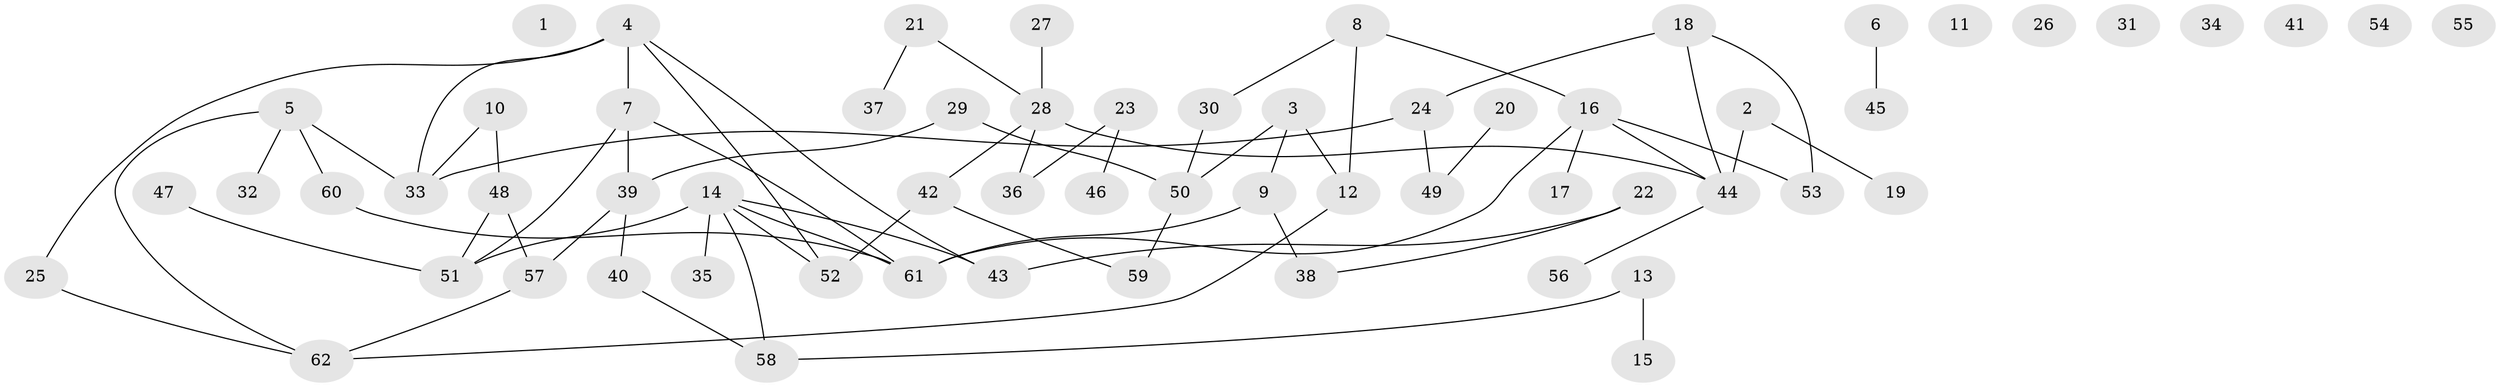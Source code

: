 // coarse degree distribution, {0: 0.20930232558139536, 1: 0.2558139534883721, 4: 0.11627906976744186, 5: 0.06976744186046512, 6: 0.046511627906976744, 3: 0.13953488372093023, 2: 0.11627906976744186, 8: 0.046511627906976744}
// Generated by graph-tools (version 1.1) at 2025/23/03/03/25 07:23:24]
// undirected, 62 vertices, 70 edges
graph export_dot {
graph [start="1"]
  node [color=gray90,style=filled];
  1;
  2;
  3;
  4;
  5;
  6;
  7;
  8;
  9;
  10;
  11;
  12;
  13;
  14;
  15;
  16;
  17;
  18;
  19;
  20;
  21;
  22;
  23;
  24;
  25;
  26;
  27;
  28;
  29;
  30;
  31;
  32;
  33;
  34;
  35;
  36;
  37;
  38;
  39;
  40;
  41;
  42;
  43;
  44;
  45;
  46;
  47;
  48;
  49;
  50;
  51;
  52;
  53;
  54;
  55;
  56;
  57;
  58;
  59;
  60;
  61;
  62;
  2 -- 19;
  2 -- 44;
  3 -- 9;
  3 -- 12;
  3 -- 50;
  4 -- 7;
  4 -- 25;
  4 -- 33;
  4 -- 43;
  4 -- 52;
  5 -- 32;
  5 -- 33;
  5 -- 60;
  5 -- 62;
  6 -- 45;
  7 -- 39;
  7 -- 51;
  7 -- 61;
  8 -- 12;
  8 -- 16;
  8 -- 30;
  9 -- 38;
  9 -- 61;
  10 -- 33;
  10 -- 48;
  12 -- 62;
  13 -- 15;
  13 -- 58;
  14 -- 35;
  14 -- 43;
  14 -- 51;
  14 -- 52;
  14 -- 58;
  14 -- 61;
  16 -- 17;
  16 -- 44;
  16 -- 53;
  16 -- 61;
  18 -- 24;
  18 -- 44;
  18 -- 53;
  20 -- 49;
  21 -- 28;
  21 -- 37;
  22 -- 38;
  22 -- 43;
  23 -- 36;
  23 -- 46;
  24 -- 33;
  24 -- 49;
  25 -- 62;
  27 -- 28;
  28 -- 36;
  28 -- 42;
  28 -- 44;
  29 -- 39;
  29 -- 50;
  30 -- 50;
  39 -- 40;
  39 -- 57;
  40 -- 58;
  42 -- 52;
  42 -- 59;
  44 -- 56;
  47 -- 51;
  48 -- 51;
  48 -- 57;
  50 -- 59;
  57 -- 62;
  60 -- 61;
}
